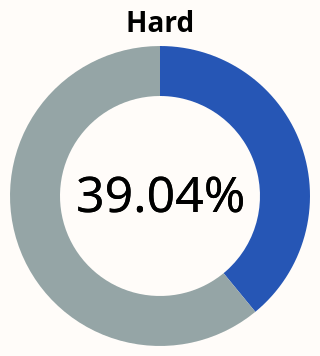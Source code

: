 {
  "$schema": "https://vega.github.io/schema/vega-lite/v5.json",
  "width": 150,
  "height": 150,
  "config": {
    "view": {
      "stroke": null
    }
  },
  "title": {
    "text": "Hard",
    "fontSize": 14
  },
  "data": {
    "values": [
      {
        "Surface": "Hard",
        "Percentage": "0.3904"
      },
      {
        "Surface": "Other",
        "Percentage": "0.6096"
      }
    ]
  },
  "layer": [
    {
      "mark": {
        "type": "arc",
        "innerRadius": 50
      }
    },
    {
      "mark": {
        "type": "text",
        "text": "39.04%",
        "fontSize": 25
      },
      "encoding": {
        "color": {
          "value": "black"
        }
      }
    }
  ],
  "encoding": {
    "theta": {
      "field": "Percentage",
      "type": "quantitative"
    },
    "color": {
      "field": "Surface",
      "type": "nominal",
      "legend": null,
      "scale": {
        "domain": [
          "Hard",
          "Other"
        ],
        "range": [
          "#2656b5",
          "#95A5A6"
        ]
      }
    },
    "tooltip": [
      {
        "field": "Surface",
        "type": "nominal"
      },
      {
        "field": "Percentage",
        "type": "quantitative",
        "title": "Percentage of games played on this surface",
        "format": ".2%"
      }
    ]
  },
  "background": "#fffcf9"
}
